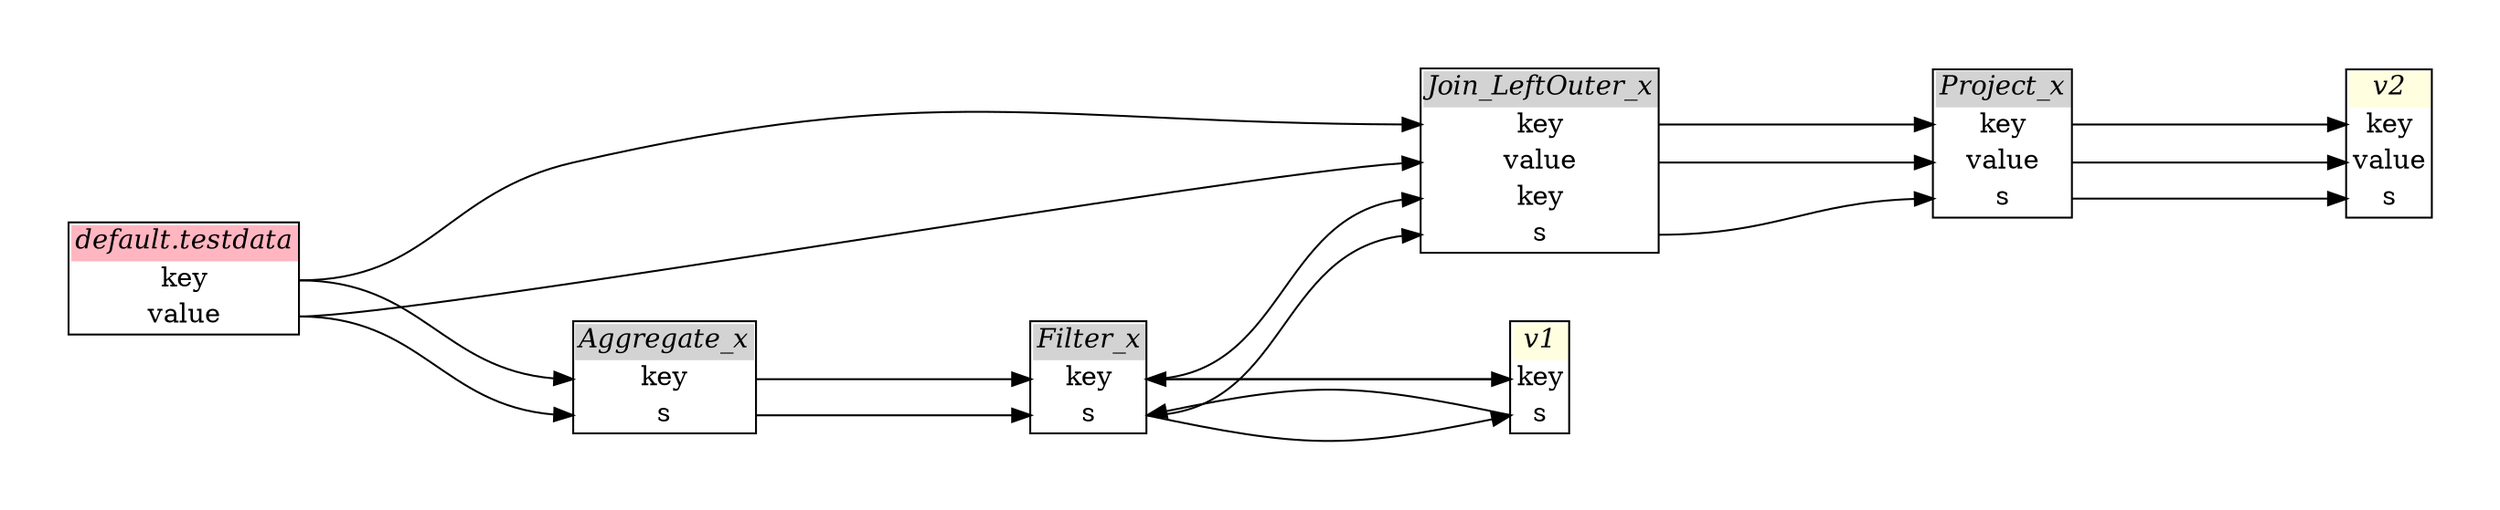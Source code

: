 // Automatically generated by SQLFlowTestSuite


digraph {
  graph [pad="0.5", nodesep="0.5", ranksep="2", fontname="Helvetica"];
  node [shape=plain]
  rankdir=LR;

  
"Aggregate_x" [label=<
<table border="1" cellborder="0" cellspacing="0">
  <tr><td bgcolor="lightgray"><i>Aggregate_x</i></td></tr>
  <tr><td port="0">key</td></tr>
<tr><td port="1">s</td></tr>
</table>>];
         

"Filter_x" [label=<
<table border="1" cellborder="0" cellspacing="0">
  <tr><td bgcolor="lightgray"><i>Filter_x</i></td></tr>
  <tr><td port="0">key</td></tr>
<tr><td port="1">s</td></tr>
</table>>];
         

"Filter_x" [label=<
<table border="1" cellborder="0" cellspacing="0">
  <tr><td bgcolor="lightgray"><i>Filter_x</i></td></tr>
  <tr><td port="0">key</td></tr>
<tr><td port="1">s</td></tr>
</table>>];
         

"Join_LeftOuter_x" [label=<
<table border="1" cellborder="0" cellspacing="0">
  <tr><td bgcolor="lightgray"><i>Join_LeftOuter_x</i></td></tr>
  <tr><td port="0">key</td></tr>
<tr><td port="1">value</td></tr>
<tr><td port="2">key</td></tr>
<tr><td port="3">s</td></tr>
</table>>];
         

"Project_x" [label=<
<table border="1" cellborder="0" cellspacing="0">
  <tr><td bgcolor="lightgray"><i>Project_x</i></td></tr>
  <tr><td port="0">key</td></tr>
<tr><td port="1">value</td></tr>
<tr><td port="2">s</td></tr>
</table>>];
         

"default.testdata" [label=<
<table border="1" cellborder="0" cellspacing="0">
  <tr><td bgcolor="lightpink"><i>default.testdata</i></td></tr>
  <tr><td port="0">key</td></tr>
<tr><td port="1">value</td></tr>
</table>>];
       

"default.testdata" [label=<
<table border="1" cellborder="0" cellspacing="0">
  <tr><td bgcolor="lightpink"><i>default.testdata</i></td></tr>
  <tr><td port="0">key</td></tr>
<tr><td port="1">value</td></tr>
</table>>];
       

"v1" [label=<
<table border="1" cellborder="0" cellspacing="0">
  <tr><td bgcolor="lightyellow"><i>v1</i></td></tr>
  <tr><td port="0">key</td></tr>
<tr><td port="1">s</td></tr>
</table>>];
       

"v1" [label=<
<table border="1" cellborder="0" cellspacing="0">
  <tr><td bgcolor="lightyellow"><i>v1</i></td></tr>
  <tr><td port="0">key</td></tr>
<tr><td port="1">s</td></tr>
</table>>];
           

"v2" [label=<
<table border="1" cellborder="0" cellspacing="0">
  <tr><td bgcolor="lightyellow"><i>v2</i></td></tr>
  <tr><td port="0">key</td></tr>
<tr><td port="1">value</td></tr>
<tr><td port="2">s</td></tr>
</table>>];
           
  "Aggregate_x":0 -> "Filter_x":0;
"Aggregate_x":1 -> "Filter_x":1;
"Filter_x":0 -> "Join_LeftOuter_x":2;
"Filter_x":1 -> "Join_LeftOuter_x":3;
"Filter_x":0 -> "v1":0;
"Filter_x":1 -> "v1":1;
"Join_LeftOuter_x":0 -> "Project_x":0;
"Join_LeftOuter_x":1 -> "Project_x":1;
"Join_LeftOuter_x":3 -> "Project_x":2;
"Project_x":0 -> "v2":0;
"Project_x":1 -> "v2":1;
"Project_x":2 -> "v2":2;
"default.testdata":0 -> "Aggregate_x":0;
"default.testdata":0 -> "Join_LeftOuter_x":0;
"default.testdata":1 -> "Aggregate_x":1;
"default.testdata":1 -> "Join_LeftOuter_x":1;
"v1":0 -> "Filter_x":0;
"v1":1 -> "Filter_x":1;
}
       